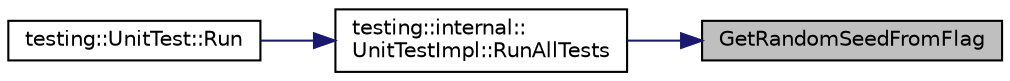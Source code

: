 digraph "GetRandomSeedFromFlag"
{
 // INTERACTIVE_SVG=YES
 // LATEX_PDF_SIZE
  bgcolor="transparent";
  edge [fontname="Helvetica",fontsize="10",labelfontname="Helvetica",labelfontsize="10"];
  node [fontname="Helvetica",fontsize="10",shape=record];
  rankdir="RL";
  Node1 [label="GetRandomSeedFromFlag",height=0.2,width=0.4,color="black", fillcolor="grey75", style="filled", fontcolor="black",tooltip=" "];
  Node1 -> Node2 [dir="back",color="midnightblue",fontsize="10",style="solid",fontname="Helvetica"];
  Node2 [label="testing::internal::\lUnitTestImpl::RunAllTests",height=0.2,width=0.4,color="black",URL="$d0/de3/classtesting_1_1internal_1_1UnitTestImpl_a4d5d6a2e8fa3b918a284252602a98279.html#a4d5d6a2e8fa3b918a284252602a98279",tooltip=" "];
  Node2 -> Node3 [dir="back",color="midnightblue",fontsize="10",style="solid",fontname="Helvetica"];
  Node3 [label="testing::UnitTest::Run",height=0.2,width=0.4,color="black",URL="$d5/d21/classtesting_1_1UnitTest_a22f3e90081aaad35b4eccfa93a28042c.html#a22f3e90081aaad35b4eccfa93a28042c",tooltip=" "];
}
